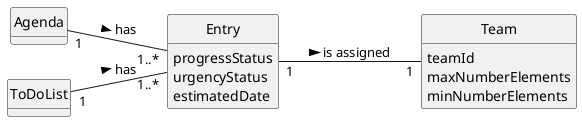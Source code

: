 @startuml
skinparam monochrome true
skinparam packageStyle rectangle
skinparam shadowing false

left to right direction

skinparam classAttributeIconSize 0

hide circle
hide methods

class Agenda {

}

class Entry {
    progressStatus
    urgencyStatus
    estimatedDate
}

class Team{
    teamId
    maxNumberElements
    minNumberElements
}

class ToDoList{
}


Agenda "1" -- "1..*" Entry : has >

Entry "1" -- "1" Team: is assigned >

ToDoList "1" -- "1..*" Entry : has >

@enduml